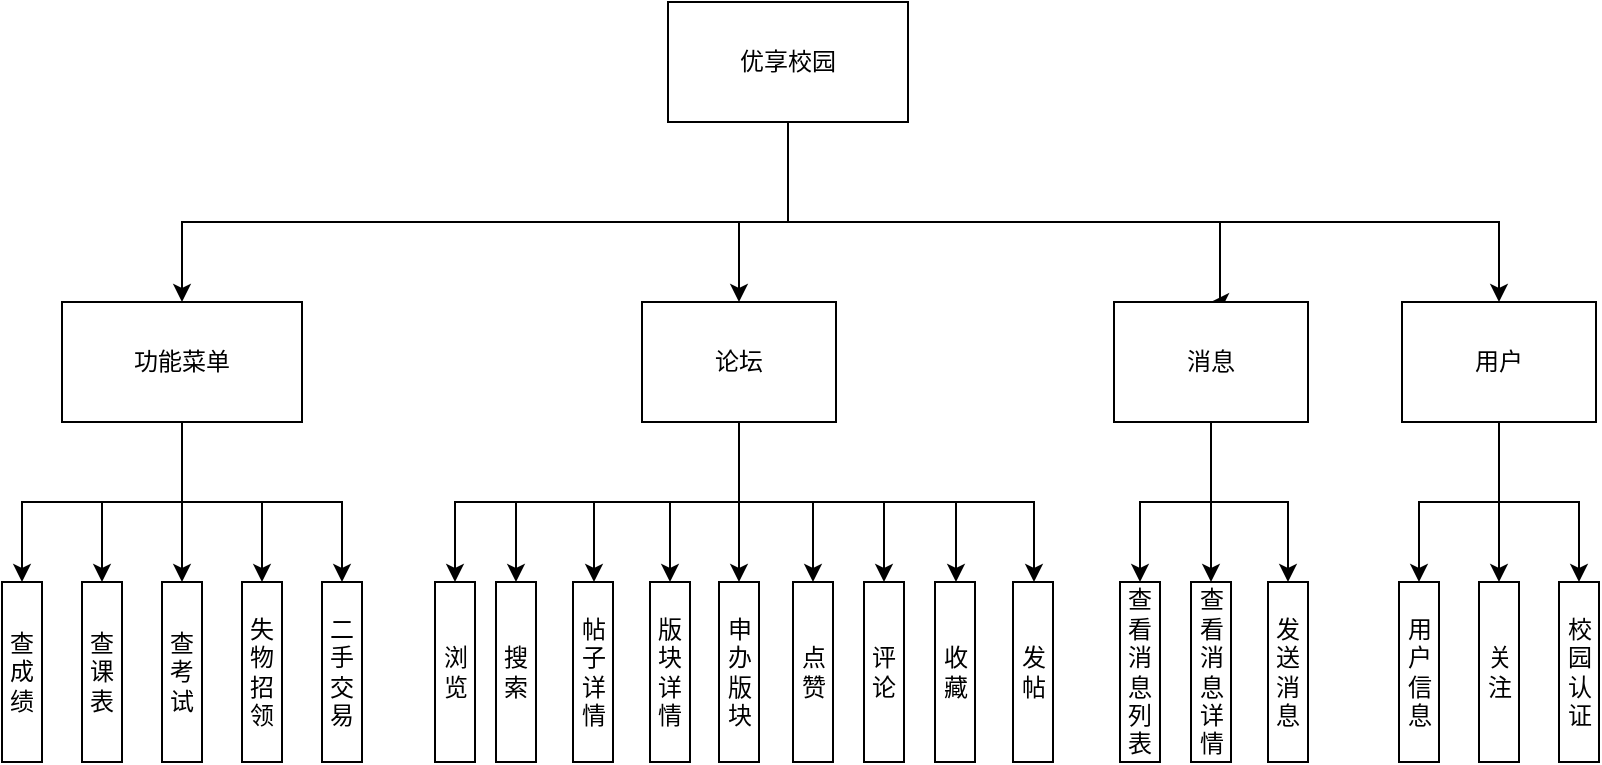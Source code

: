 <mxfile version="10.6.9" type="github"><diagram id="xiKOFQenPeJKPkm1tyY5" name="ç¬¬ 1 é¡µ"><mxGraphModel dx="918" dy="567" grid="1" gridSize="10" guides="1" tooltips="1" connect="1" arrows="1" fold="1" page="1" pageScale="1" pageWidth="827" pageHeight="1169" math="0" shadow="0"><root><mxCell id="0"/><mxCell id="1" parent="0"/><mxCell id="zRlZ5dpy6y9uy5EQ1CfB-3" value="" style="edgeStyle=orthogonalEdgeStyle;rounded=0;orthogonalLoop=1;jettySize=auto;html=1;entryX=0.5;entryY=0;entryDx=0;entryDy=0;" parent="1" source="zRlZ5dpy6y9uy5EQ1CfB-1" target="zRlZ5dpy6y9uy5EQ1CfB-2" edge="1"><mxGeometry relative="1" as="geometry"><Array as="points"><mxPoint x="413" y="220"/><mxPoint x="110" y="220"/></Array></mxGeometry></mxCell><mxCell id="zRlZ5dpy6y9uy5EQ1CfB-5" value="" style="edgeStyle=orthogonalEdgeStyle;rounded=0;orthogonalLoop=1;jettySize=auto;html=1;entryX=0.5;entryY=0;entryDx=0;entryDy=0;" parent="1" source="zRlZ5dpy6y9uy5EQ1CfB-1" target="zRlZ5dpy6y9uy5EQ1CfB-4" edge="1"><mxGeometry relative="1" as="geometry"><Array as="points"><mxPoint x="413" y="220"/><mxPoint x="389" y="220"/></Array></mxGeometry></mxCell><mxCell id="zRlZ5dpy6y9uy5EQ1CfB-7" style="edgeStyle=orthogonalEdgeStyle;rounded=0;orthogonalLoop=1;jettySize=auto;html=1;entryX=0.5;entryY=0;entryDx=0;entryDy=0;" parent="1" source="zRlZ5dpy6y9uy5EQ1CfB-1" target="zRlZ5dpy6y9uy5EQ1CfB-6" edge="1"><mxGeometry relative="1" as="geometry"><Array as="points"><mxPoint x="413" y="220"/><mxPoint x="629" y="220"/></Array></mxGeometry></mxCell><mxCell id="zRlZ5dpy6y9uy5EQ1CfB-9" style="edgeStyle=orthogonalEdgeStyle;rounded=0;orthogonalLoop=1;jettySize=auto;html=1;entryX=0.5;entryY=0;entryDx=0;entryDy=0;" parent="1" source="zRlZ5dpy6y9uy5EQ1CfB-1" target="zRlZ5dpy6y9uy5EQ1CfB-8" edge="1"><mxGeometry relative="1" as="geometry"><Array as="points"><mxPoint x="413" y="220"/><mxPoint x="769" y="220"/></Array></mxGeometry></mxCell><mxCell id="zRlZ5dpy6y9uy5EQ1CfB-1" value="优享校园" style="rounded=0;whiteSpace=wrap;html=1;" parent="1" vertex="1"><mxGeometry x="353" y="110" width="120" height="60" as="geometry"/></mxCell><mxCell id="zRlZ5dpy6y9uy5EQ1CfB-47" value="" style="edgeStyle=orthogonalEdgeStyle;rounded=0;orthogonalLoop=1;jettySize=auto;html=1;" parent="1" source="zRlZ5dpy6y9uy5EQ1CfB-4" target="zRlZ5dpy6y9uy5EQ1CfB-34" edge="1"><mxGeometry relative="1" as="geometry"/></mxCell><mxCell id="zRlZ5dpy6y9uy5EQ1CfB-48" style="edgeStyle=orthogonalEdgeStyle;rounded=0;orthogonalLoop=1;jettySize=auto;html=1;entryX=0.5;entryY=0;entryDx=0;entryDy=0;" parent="1" source="zRlZ5dpy6y9uy5EQ1CfB-4" target="zRlZ5dpy6y9uy5EQ1CfB-33" edge="1"><mxGeometry relative="1" as="geometry"/></mxCell><mxCell id="zRlZ5dpy6y9uy5EQ1CfB-49" style="edgeStyle=orthogonalEdgeStyle;rounded=0;orthogonalLoop=1;jettySize=auto;html=1;" parent="1" source="zRlZ5dpy6y9uy5EQ1CfB-4" target="zRlZ5dpy6y9uy5EQ1CfB-31" edge="1"><mxGeometry relative="1" as="geometry"><Array as="points"><mxPoint x="389" y="360"/><mxPoint x="316" y="360"/></Array></mxGeometry></mxCell><mxCell id="zRlZ5dpy6y9uy5EQ1CfB-50" style="edgeStyle=orthogonalEdgeStyle;rounded=0;orthogonalLoop=1;jettySize=auto;html=1;entryX=0.5;entryY=0;entryDx=0;entryDy=0;" parent="1" source="zRlZ5dpy6y9uy5EQ1CfB-4" target="zRlZ5dpy6y9uy5EQ1CfB-30" edge="1"><mxGeometry relative="1" as="geometry"><Array as="points"><mxPoint x="389" y="360"/><mxPoint x="277" y="360"/></Array></mxGeometry></mxCell><mxCell id="zRlZ5dpy6y9uy5EQ1CfB-51" style="edgeStyle=orthogonalEdgeStyle;rounded=0;orthogonalLoop=1;jettySize=auto;html=1;entryX=0.5;entryY=0;entryDx=0;entryDy=0;" parent="1" source="zRlZ5dpy6y9uy5EQ1CfB-4" target="zRlZ5dpy6y9uy5EQ1CfB-35" edge="1"><mxGeometry relative="1" as="geometry"/></mxCell><mxCell id="zRlZ5dpy6y9uy5EQ1CfB-52" style="edgeStyle=orthogonalEdgeStyle;rounded=0;orthogonalLoop=1;jettySize=auto;html=1;" parent="1" source="zRlZ5dpy6y9uy5EQ1CfB-4" target="zRlZ5dpy6y9uy5EQ1CfB-36" edge="1"><mxGeometry relative="1" as="geometry"><Array as="points"><mxPoint x="389" y="360"/><mxPoint x="461" y="360"/></Array></mxGeometry></mxCell><mxCell id="zRlZ5dpy6y9uy5EQ1CfB-53" style="edgeStyle=orthogonalEdgeStyle;rounded=0;orthogonalLoop=1;jettySize=auto;html=1;" parent="1" source="zRlZ5dpy6y9uy5EQ1CfB-4" target="zRlZ5dpy6y9uy5EQ1CfB-38" edge="1"><mxGeometry relative="1" as="geometry"><Array as="points"><mxPoint x="389" y="360"/><mxPoint x="497" y="360"/></Array></mxGeometry></mxCell><mxCell id="zRlZ5dpy6y9uy5EQ1CfB-54" style="edgeStyle=orthogonalEdgeStyle;rounded=0;orthogonalLoop=1;jettySize=auto;html=1;" parent="1" source="zRlZ5dpy6y9uy5EQ1CfB-4" target="zRlZ5dpy6y9uy5EQ1CfB-43" edge="1"><mxGeometry relative="1" as="geometry"><Array as="points"><mxPoint x="389" y="360"/><mxPoint x="536" y="360"/></Array></mxGeometry></mxCell><mxCell id="1vj_mTt00uptrCICULRl-1" style="edgeStyle=orthogonalEdgeStyle;rounded=0;orthogonalLoop=1;jettySize=auto;html=1;entryX=0.5;entryY=0;entryDx=0;entryDy=0;" edge="1" parent="1" source="zRlZ5dpy6y9uy5EQ1CfB-4" target="zRlZ5dpy6y9uy5EQ1CfB-32"><mxGeometry relative="1" as="geometry"><Array as="points"><mxPoint x="389" y="360"/><mxPoint x="247" y="360"/></Array></mxGeometry></mxCell><mxCell id="zRlZ5dpy6y9uy5EQ1CfB-4" value="论坛" style="rounded=0;whiteSpace=wrap;html=1;" parent="1" vertex="1"><mxGeometry x="340" y="260" width="97" height="60" as="geometry"/></mxCell><mxCell id="zRlZ5dpy6y9uy5EQ1CfB-11" value="" style="edgeStyle=orthogonalEdgeStyle;rounded=0;orthogonalLoop=1;jettySize=auto;html=1;entryX=0.5;entryY=0;entryDx=0;entryDy=0;" parent="1" source="zRlZ5dpy6y9uy5EQ1CfB-2" target="zRlZ5dpy6y9uy5EQ1CfB-10" edge="1"><mxGeometry relative="1" as="geometry"><Array as="points"><mxPoint x="110" y="360"/><mxPoint x="30" y="360"/></Array></mxGeometry></mxCell><mxCell id="zRlZ5dpy6y9uy5EQ1CfB-23" style="edgeStyle=orthogonalEdgeStyle;rounded=0;orthogonalLoop=1;jettySize=auto;html=1;entryX=0.5;entryY=0;entryDx=0;entryDy=0;" parent="1" source="zRlZ5dpy6y9uy5EQ1CfB-2" target="zRlZ5dpy6y9uy5EQ1CfB-17" edge="1"><mxGeometry relative="1" as="geometry"/></mxCell><mxCell id="zRlZ5dpy6y9uy5EQ1CfB-24" style="edgeStyle=orthogonalEdgeStyle;rounded=0;orthogonalLoop=1;jettySize=auto;html=1;entryX=0.5;entryY=0;entryDx=0;entryDy=0;" parent="1" source="zRlZ5dpy6y9uy5EQ1CfB-2" target="zRlZ5dpy6y9uy5EQ1CfB-18" edge="1"><mxGeometry relative="1" as="geometry"/></mxCell><mxCell id="zRlZ5dpy6y9uy5EQ1CfB-25" style="edgeStyle=orthogonalEdgeStyle;rounded=0;orthogonalLoop=1;jettySize=auto;html=1;entryX=0.5;entryY=0;entryDx=0;entryDy=0;" parent="1" source="zRlZ5dpy6y9uy5EQ1CfB-2" target="zRlZ5dpy6y9uy5EQ1CfB-21" edge="1"><mxGeometry relative="1" as="geometry"/></mxCell><mxCell id="zRlZ5dpy6y9uy5EQ1CfB-26" style="edgeStyle=orthogonalEdgeStyle;rounded=0;orthogonalLoop=1;jettySize=auto;html=1;entryX=0.5;entryY=0;entryDx=0;entryDy=0;" parent="1" source="zRlZ5dpy6y9uy5EQ1CfB-2" target="zRlZ5dpy6y9uy5EQ1CfB-22" edge="1"><mxGeometry relative="1" as="geometry"><Array as="points"><mxPoint x="110" y="360"/><mxPoint x="190" y="360"/></Array></mxGeometry></mxCell><mxCell id="zRlZ5dpy6y9uy5EQ1CfB-2" value="功能菜单" style="rounded=0;whiteSpace=wrap;html=1;" parent="1" vertex="1"><mxGeometry x="50" y="260" width="120" height="60" as="geometry"/></mxCell><mxCell id="zRlZ5dpy6y9uy5EQ1CfB-10" value="查成绩" style="rounded=0;whiteSpace=wrap;html=1;" parent="1" vertex="1"><mxGeometry x="20" y="400" width="20" height="90" as="geometry"/></mxCell><mxCell id="zRlZ5dpy6y9uy5EQ1CfB-57" value="" style="edgeStyle=orthogonalEdgeStyle;rounded=0;orthogonalLoop=1;jettySize=auto;html=1;" parent="1" source="zRlZ5dpy6y9uy5EQ1CfB-6" target="zRlZ5dpy6y9uy5EQ1CfB-28" edge="1"><mxGeometry relative="1" as="geometry"/></mxCell><mxCell id="zRlZ5dpy6y9uy5EQ1CfB-58" style="edgeStyle=orthogonalEdgeStyle;rounded=0;orthogonalLoop=1;jettySize=auto;html=1;" parent="1" source="zRlZ5dpy6y9uy5EQ1CfB-6" target="zRlZ5dpy6y9uy5EQ1CfB-27" edge="1"><mxGeometry relative="1" as="geometry"/></mxCell><mxCell id="zRlZ5dpy6y9uy5EQ1CfB-59" style="edgeStyle=orthogonalEdgeStyle;rounded=0;orthogonalLoop=1;jettySize=auto;html=1;entryX=0.5;entryY=0;entryDx=0;entryDy=0;" parent="1" source="zRlZ5dpy6y9uy5EQ1CfB-6" target="zRlZ5dpy6y9uy5EQ1CfB-29" edge="1"><mxGeometry relative="1" as="geometry"/></mxCell><mxCell id="zRlZ5dpy6y9uy5EQ1CfB-6" value="消息" style="rounded=0;whiteSpace=wrap;html=1;" parent="1" vertex="1"><mxGeometry x="576" y="260" width="97" height="60" as="geometry"/></mxCell><mxCell id="zRlZ5dpy6y9uy5EQ1CfB-60" value="" style="edgeStyle=orthogonalEdgeStyle;rounded=0;orthogonalLoop=1;jettySize=auto;html=1;" parent="1" source="zRlZ5dpy6y9uy5EQ1CfB-8" target="zRlZ5dpy6y9uy5EQ1CfB-42" edge="1"><mxGeometry relative="1" as="geometry"/></mxCell><mxCell id="zRlZ5dpy6y9uy5EQ1CfB-61" style="edgeStyle=orthogonalEdgeStyle;rounded=0;orthogonalLoop=1;jettySize=auto;html=1;entryX=0.5;entryY=0;entryDx=0;entryDy=0;" parent="1" source="zRlZ5dpy6y9uy5EQ1CfB-8" target="zRlZ5dpy6y9uy5EQ1CfB-41" edge="1"><mxGeometry relative="1" as="geometry"/></mxCell><mxCell id="zRlZ5dpy6y9uy5EQ1CfB-62" style="edgeStyle=orthogonalEdgeStyle;rounded=0;orthogonalLoop=1;jettySize=auto;html=1;" parent="1" source="zRlZ5dpy6y9uy5EQ1CfB-8" target="zRlZ5dpy6y9uy5EQ1CfB-46" edge="1"><mxGeometry relative="1" as="geometry"/></mxCell><mxCell id="zRlZ5dpy6y9uy5EQ1CfB-8" value="用户" style="rounded=0;whiteSpace=wrap;html=1;" parent="1" vertex="1"><mxGeometry x="720" y="260" width="97" height="60" as="geometry"/></mxCell><mxCell id="zRlZ5dpy6y9uy5EQ1CfB-17" value="查课表" style="rounded=0;whiteSpace=wrap;html=1;" parent="1" vertex="1"><mxGeometry x="60" y="400" width="20" height="90" as="geometry"/></mxCell><mxCell id="zRlZ5dpy6y9uy5EQ1CfB-18" value="查考试" style="rounded=0;whiteSpace=wrap;html=1;" parent="1" vertex="1"><mxGeometry x="100" y="400" width="20" height="90" as="geometry"/></mxCell><mxCell id="zRlZ5dpy6y9uy5EQ1CfB-21" value="失物招领" style="rounded=0;whiteSpace=wrap;html=1;" parent="1" vertex="1"><mxGeometry x="140" y="400" width="20" height="90" as="geometry"/></mxCell><mxCell id="zRlZ5dpy6y9uy5EQ1CfB-22" value="二手交易" style="rounded=0;whiteSpace=wrap;html=1;" parent="1" vertex="1"><mxGeometry x="180" y="400" width="20" height="90" as="geometry"/></mxCell><mxCell id="zRlZ5dpy6y9uy5EQ1CfB-27" value="查看消息列表" style="rounded=0;whiteSpace=wrap;html=1;" parent="1" vertex="1"><mxGeometry x="579" y="400" width="20" height="90" as="geometry"/></mxCell><mxCell id="zRlZ5dpy6y9uy5EQ1CfB-28" value="查看消息详情" style="rounded=0;whiteSpace=wrap;html=1;" parent="1" vertex="1"><mxGeometry x="614.5" y="400" width="20" height="90" as="geometry"/></mxCell><mxCell id="zRlZ5dpy6y9uy5EQ1CfB-29" value="发送消息" style="rounded=0;whiteSpace=wrap;html=1;" parent="1" vertex="1"><mxGeometry x="653" y="400" width="20" height="90" as="geometry"/></mxCell><mxCell id="zRlZ5dpy6y9uy5EQ1CfB-30" value="搜索" style="rounded=0;whiteSpace=wrap;html=1;" parent="1" vertex="1"><mxGeometry x="267" y="400" width="20" height="90" as="geometry"/></mxCell><mxCell id="zRlZ5dpy6y9uy5EQ1CfB-31" value="帖子详情" style="rounded=0;whiteSpace=wrap;html=1;" parent="1" vertex="1"><mxGeometry x="305.5" y="400" width="20" height="90" as="geometry"/></mxCell><mxCell id="zRlZ5dpy6y9uy5EQ1CfB-32" value="浏览" style="rounded=0;whiteSpace=wrap;html=1;" parent="1" vertex="1"><mxGeometry x="236.5" y="400" width="20" height="90" as="geometry"/></mxCell><mxCell id="zRlZ5dpy6y9uy5EQ1CfB-33" value="版块详情" style="rounded=0;whiteSpace=wrap;html=1;" parent="1" vertex="1"><mxGeometry x="344" y="400" width="20" height="90" as="geometry"/></mxCell><mxCell id="zRlZ5dpy6y9uy5EQ1CfB-34" value="申办版块" style="rounded=0;whiteSpace=wrap;html=1;" parent="1" vertex="1"><mxGeometry x="378.5" y="400" width="20" height="90" as="geometry"/></mxCell><mxCell id="zRlZ5dpy6y9uy5EQ1CfB-35" value="点赞" style="rounded=0;whiteSpace=wrap;html=1;" parent="1" vertex="1"><mxGeometry x="415.5" y="400" width="20" height="90" as="geometry"/></mxCell><mxCell id="zRlZ5dpy6y9uy5EQ1CfB-36" value="评论" style="rounded=0;whiteSpace=wrap;html=1;" parent="1" vertex="1"><mxGeometry x="451" y="400" width="20" height="90" as="geometry"/></mxCell><mxCell id="zRlZ5dpy6y9uy5EQ1CfB-38" value="收藏" style="rounded=0;whiteSpace=wrap;html=1;" parent="1" vertex="1"><mxGeometry x="486.5" y="400" width="20" height="90" as="geometry"/></mxCell><mxCell id="zRlZ5dpy6y9uy5EQ1CfB-41" value="用户信息" style="rounded=0;whiteSpace=wrap;html=1;" parent="1" vertex="1"><mxGeometry x="718.5" y="400" width="20" height="90" as="geometry"/></mxCell><mxCell id="zRlZ5dpy6y9uy5EQ1CfB-42" value="关注" style="rounded=0;whiteSpace=wrap;html=1;" parent="1" vertex="1"><mxGeometry x="758.5" y="400" width="20" height="90" as="geometry"/></mxCell><mxCell id="zRlZ5dpy6y9uy5EQ1CfB-43" value="发帖" style="rounded=0;whiteSpace=wrap;html=1;" parent="1" vertex="1"><mxGeometry x="525.5" y="400" width="20" height="90" as="geometry"/></mxCell><mxCell id="zRlZ5dpy6y9uy5EQ1CfB-46" value="校园认证" style="rounded=0;whiteSpace=wrap;html=1;" parent="1" vertex="1"><mxGeometry x="798.5" y="400" width="20" height="90" as="geometry"/></mxCell></root></mxGraphModel></diagram></mxfile>